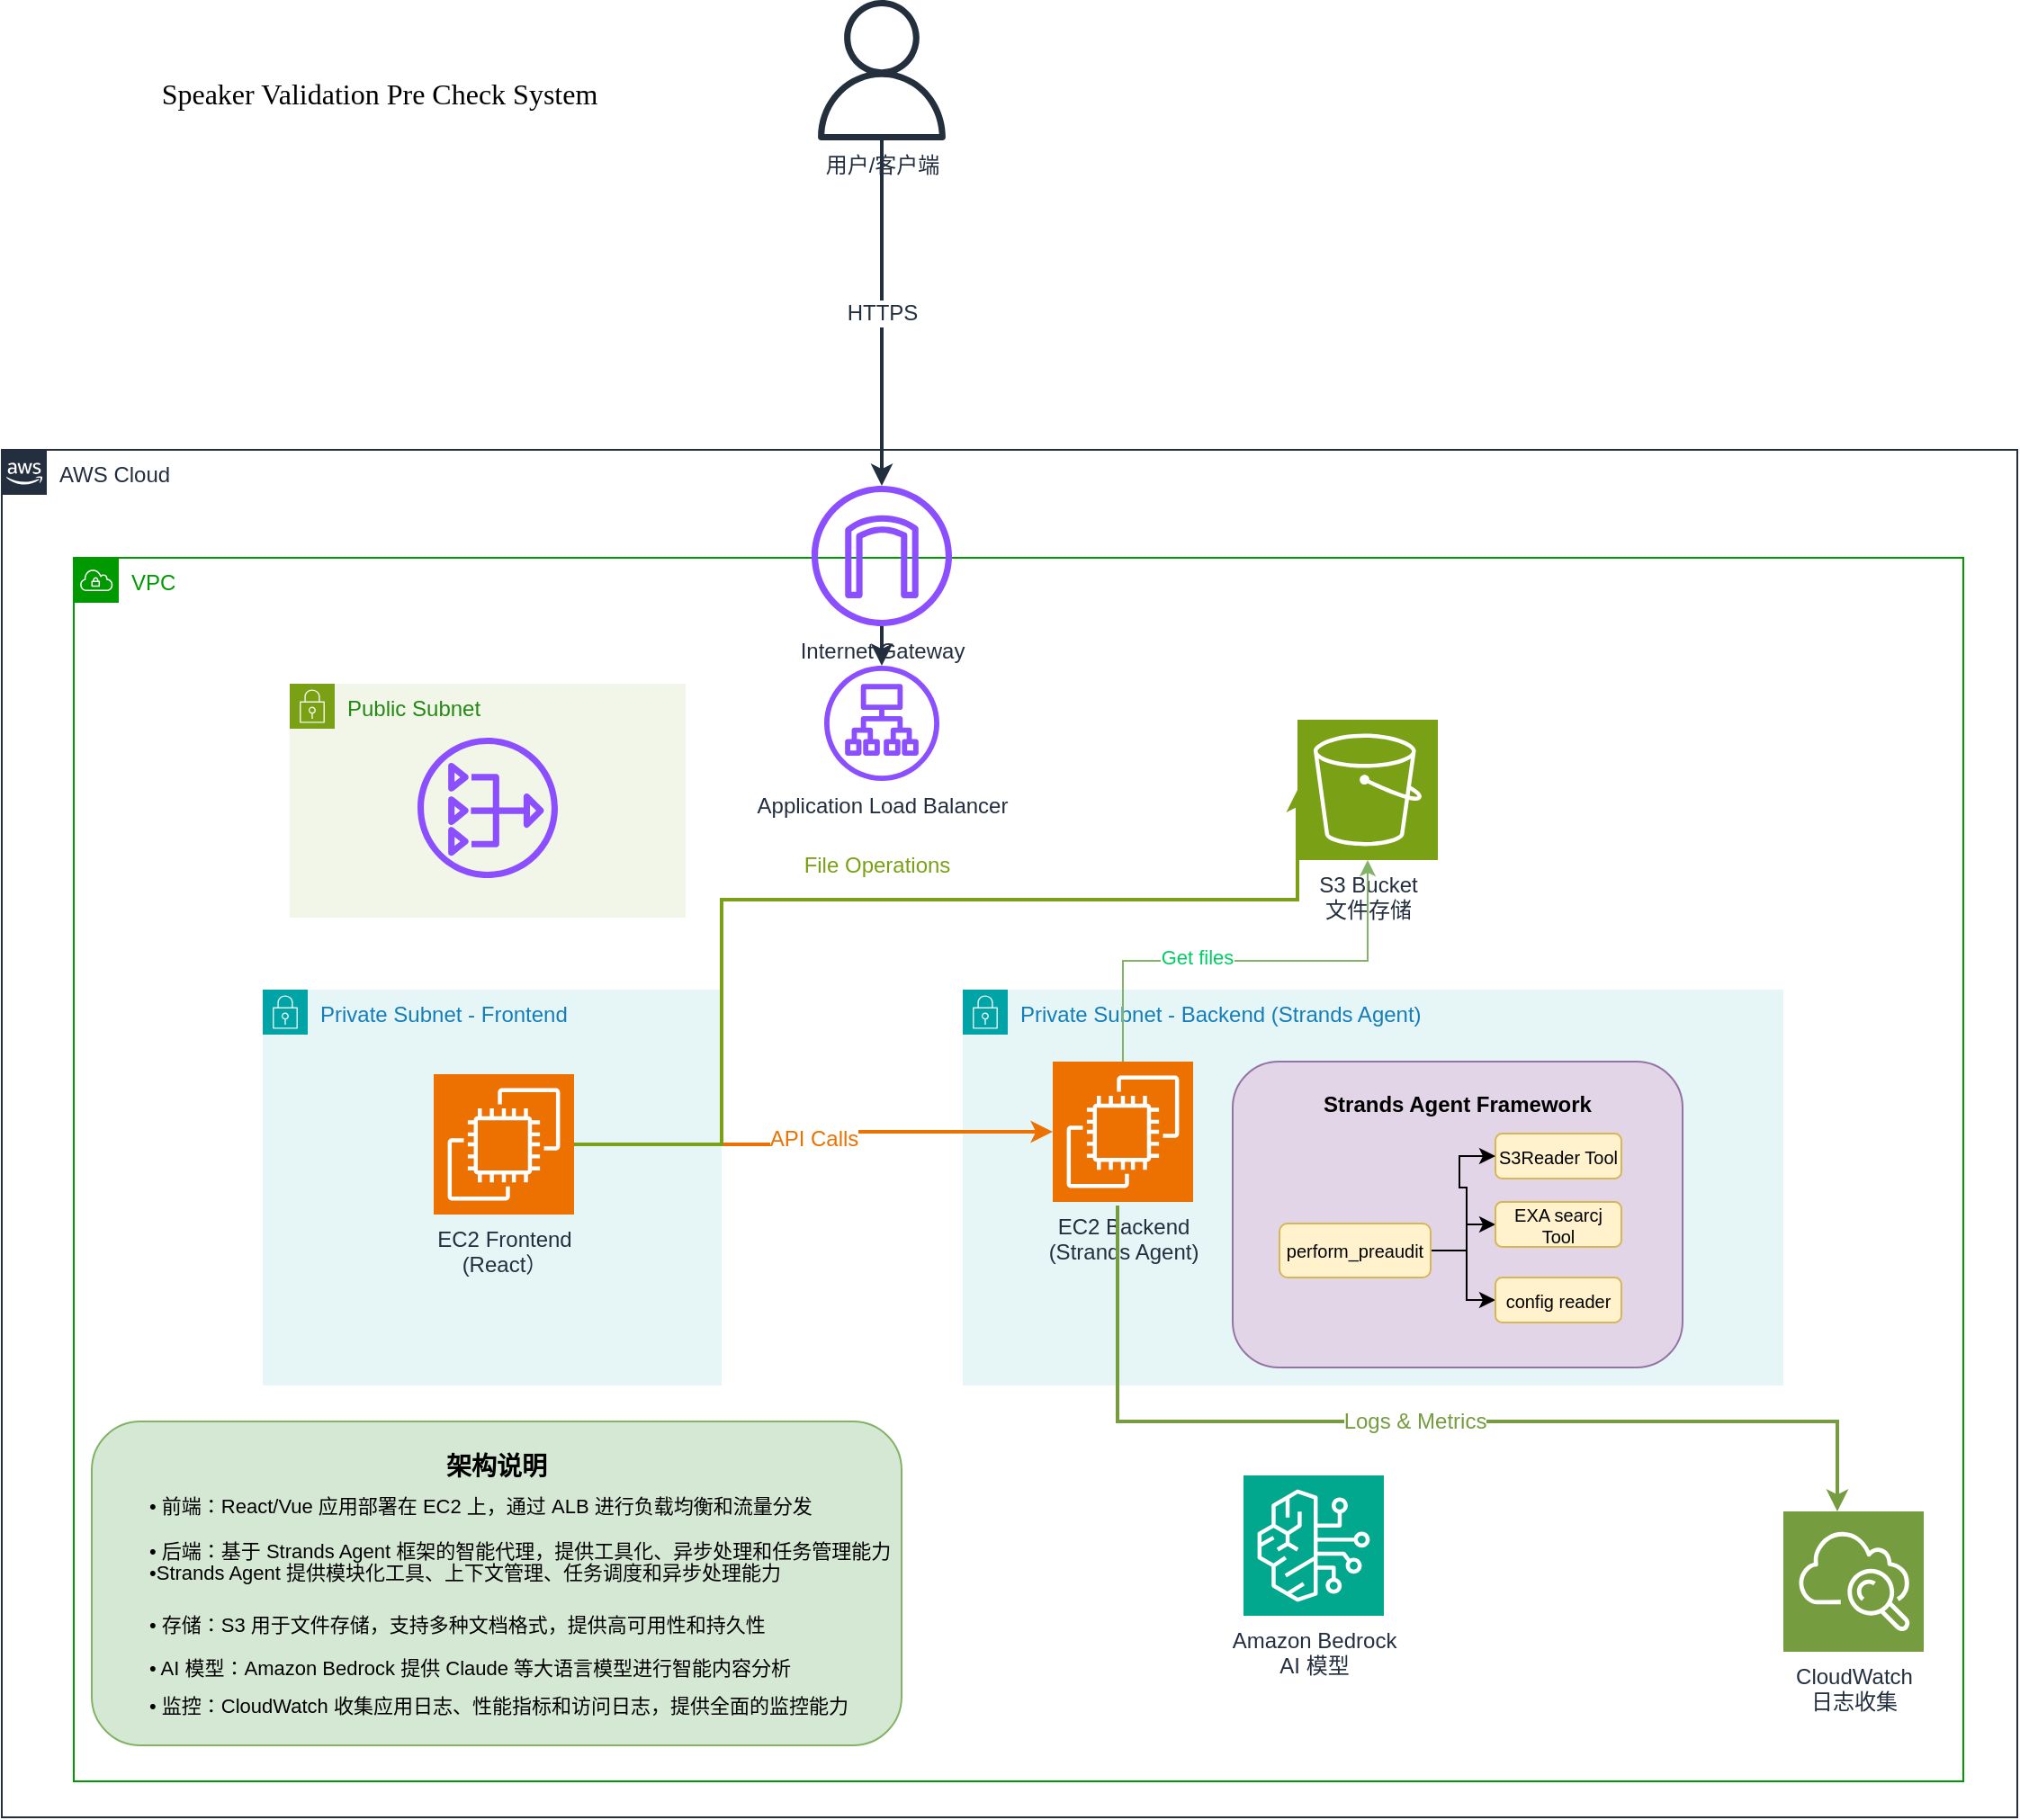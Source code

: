 <mxfile version="27.1.6">
  <diagram name="Strands Agent Architecture" id="MhPyQw2Xhrh1uh7ka1xV">
    <mxGraphModel dx="1410" dy="1919" grid="1" gridSize="10" guides="1" tooltips="1" connect="1" arrows="1" fold="1" page="1" pageScale="1" pageWidth="827" pageHeight="1169" math="0" shadow="0">
      <root>
        <mxCell id="0" />
        <mxCell id="1" parent="0" />
        <mxCell id="4NpWAIkb5mv_Oq40EVUV-93" value="AWS Cloud" style="points=[[0,0],[0.25,0],[0.5,0],[0.75,0],[1,0],[1,0.25],[1,0.5],[1,0.75],[1,1],[0.75,1],[0.5,1],[0.25,1],[0,1],[0,0.75],[0,0.5],[0,0.25]];outlineConnect=0;gradientColor=none;html=1;whiteSpace=wrap;fontSize=12;fontStyle=0;shape=mxgraph.aws4.group;grIcon=mxgraph.aws4.group_aws_cloud_alt;strokeColor=#232F3E;fillColor=none;verticalAlign=top;align=left;spacingLeft=30;fontColor=#232F3E;dashed=0;labelBackgroundColor=#ffffff;container=1;pointerEvents=0;collapsible=0;recursiveResize=0;" vertex="1" parent="1">
          <mxGeometry x="50" y="80" width="1120" height="760" as="geometry" />
        </mxCell>
        <mxCell id="4NpWAIkb5mv_Oq40EVUV-94" value="VPC" style="sketch=0;outlineConnect=0;gradientColor=none;html=1;whiteSpace=wrap;fontSize=12;fontStyle=0;shape=mxgraph.aws4.group;grIcon=mxgraph.aws4.group_vpc;strokeColor=#009900;fillColor=none;verticalAlign=top;align=left;spacingLeft=30;fontColor=#009900;dashed=0;" vertex="1" parent="4NpWAIkb5mv_Oq40EVUV-93">
          <mxGeometry x="40" y="60" width="1050" height="680" as="geometry" />
        </mxCell>
        <mxCell id="4NpWAIkb5mv_Oq40EVUV-95" value="Internet Gateway" style="sketch=0;outlineConnect=0;fontColor=#232F3E;gradientColor=none;fillColor=#8C4FFF;strokeColor=none;dashed=0;verticalLabelPosition=bottom;verticalAlign=top;align=center;html=1;fontSize=12;fontStyle=0;aspect=fixed;pointerEvents=1;shape=mxgraph.aws4.internet_gateway;" vertex="1" parent="4NpWAIkb5mv_Oq40EVUV-93">
          <mxGeometry x="450" y="20" width="78" height="78" as="geometry" />
        </mxCell>
        <mxCell id="4NpWAIkb5mv_Oq40EVUV-96" value="Public Subnet" style="points=[[0,0],[0.25,0],[0.5,0],[0.75,0],[1,0],[1,0.25],[1,0.5],[1,0.75],[1,1],[0.75,1],[0.5,1],[0.25,1],[0,1],[0,0.75],[0,0.5],[0,0.25]];outlineConnect=0;gradientColor=none;html=1;whiteSpace=wrap;fontSize=12;fontStyle=0;container=1;pointerEvents=0;collapsible=0;recursiveResize=0;shape=mxgraph.aws4.group;grIcon=mxgraph.aws4.group_security_group;grStroke=0;strokeColor=#7AA116;fillColor=#F2F6E8;verticalAlign=top;align=left;spacingLeft=30;fontColor=#248814;dashed=0;" vertex="1" parent="4NpWAIkb5mv_Oq40EVUV-93">
          <mxGeometry x="160" y="130" width="220" height="130" as="geometry" />
        </mxCell>
        <mxCell id="4NpWAIkb5mv_Oq40EVUV-97" value="Private Subnet - Frontend" style="points=[[0,0],[0.25,0],[0.5,0],[0.75,0],[1,0],[1,0.25],[1,0.5],[1,0.75],[1,1],[0.75,1],[0.5,1],[0.25,1],[0,1],[0,0.75],[0,0.5],[0,0.25]];outlineConnect=0;gradientColor=none;html=1;whiteSpace=wrap;fontSize=12;fontStyle=0;container=1;pointerEvents=0;collapsible=0;recursiveResize=0;shape=mxgraph.aws4.group;grIcon=mxgraph.aws4.group_security_group;grStroke=0;strokeColor=#00A4A6;fillColor=#E6F6F7;verticalAlign=top;align=left;spacingLeft=30;fontColor=#147EBA;dashed=0;" vertex="1" parent="4NpWAIkb5mv_Oq40EVUV-93">
          <mxGeometry x="145" y="300" width="255" height="220" as="geometry" />
        </mxCell>
        <mxCell id="4NpWAIkb5mv_Oq40EVUV-98" value="Private Subnet - Backend (Strands Agent)" style="points=[[0,0],[0.25,0],[0.5,0],[0.75,0],[1,0],[1,0.25],[1,0.5],[1,0.75],[1,1],[0.75,1],[0.5,1],[0.25,1],[0,1],[0,0.75],[0,0.5],[0,0.25]];outlineConnect=0;gradientColor=none;html=1;whiteSpace=wrap;fontSize=12;fontStyle=0;container=1;pointerEvents=0;collapsible=0;recursiveResize=0;shape=mxgraph.aws4.group;grIcon=mxgraph.aws4.group_security_group;grStroke=0;strokeColor=#00A4A6;fillColor=#E6F6F7;verticalAlign=top;align=left;spacingLeft=30;fontColor=#147EBA;dashed=0;" vertex="1" parent="4NpWAIkb5mv_Oq40EVUV-93">
          <mxGeometry x="534" y="300" width="456" height="220" as="geometry" />
        </mxCell>
        <mxCell id="4NpWAIkb5mv_Oq40EVUV-99" value="EC2 Backend&#xa;(Strands Agent)" style="sketch=0;points=[[0,0,0],[0.25,0,0],[0.5,0,0],[0.75,0,0],[1,0,0],[0,1,0],[0.25,1,0],[0.5,1,0],[0.75,1,0],[1,1,0],[0,0.25,0],[0,0.5,0],[0,0.75,0],[1,0.25,0],[1,0.5,0],[1,0.75,0]];outlineConnect=0;fontColor=#232F3E;fillColor=#ED7100;strokeColor=#ffffff;dashed=0;verticalLabelPosition=bottom;verticalAlign=top;align=center;html=1;fontSize=12;fontStyle=0;aspect=fixed;shape=mxgraph.aws4.resourceIcon;resIcon=mxgraph.aws4.ec2;" vertex="1" parent="4NpWAIkb5mv_Oq40EVUV-98">
          <mxGeometry x="50" y="40" width="78" height="78" as="geometry" />
        </mxCell>
        <mxCell id="4NpWAIkb5mv_Oq40EVUV-100" value="Strands Agent Framework" style="rounded=1;whiteSpace=wrap;html=1;fillColor=#e1d5e7;strokeColor=#9673a6;fontSize=12;fontStyle=1;verticalAlign=top;spacingTop=10;" vertex="1" parent="4NpWAIkb5mv_Oq40EVUV-98">
          <mxGeometry x="150" y="40" width="250" height="170" as="geometry" />
        </mxCell>
        <mxCell id="4NpWAIkb5mv_Oq40EVUV-101" value="S3Reader Tool" style="rounded=1;whiteSpace=wrap;html=1;fillColor=#fff2cc;strokeColor=#d6b656;fontSize=10;" vertex="1" parent="4NpWAIkb5mv_Oq40EVUV-98">
          <mxGeometry x="296" y="80" width="70" height="25" as="geometry" />
        </mxCell>
        <mxCell id="4NpWAIkb5mv_Oq40EVUV-102" style="edgeStyle=orthogonalEdgeStyle;rounded=0;orthogonalLoop=1;jettySize=auto;html=1;entryX=0;entryY=0.5;entryDx=0;entryDy=0;" edge="1" parent="4NpWAIkb5mv_Oq40EVUV-98" source="4NpWAIkb5mv_Oq40EVUV-105" target="4NpWAIkb5mv_Oq40EVUV-101">
          <mxGeometry relative="1" as="geometry" />
        </mxCell>
        <mxCell id="4NpWAIkb5mv_Oq40EVUV-103" style="edgeStyle=orthogonalEdgeStyle;rounded=0;orthogonalLoop=1;jettySize=auto;html=1;entryX=0;entryY=0.5;entryDx=0;entryDy=0;" edge="1" parent="4NpWAIkb5mv_Oq40EVUV-98" source="4NpWAIkb5mv_Oq40EVUV-105" target="4NpWAIkb5mv_Oq40EVUV-106">
          <mxGeometry relative="1" as="geometry" />
        </mxCell>
        <mxCell id="4NpWAIkb5mv_Oq40EVUV-104" style="edgeStyle=orthogonalEdgeStyle;rounded=0;orthogonalLoop=1;jettySize=auto;html=1;entryX=0;entryY=0.5;entryDx=0;entryDy=0;" edge="1" parent="4NpWAIkb5mv_Oq40EVUV-98" source="4NpWAIkb5mv_Oq40EVUV-105" target="4NpWAIkb5mv_Oq40EVUV-107">
          <mxGeometry relative="1" as="geometry" />
        </mxCell>
        <mxCell id="4NpWAIkb5mv_Oq40EVUV-105" value="perform_preaudit" style="rounded=1;whiteSpace=wrap;html=1;fillColor=#fff2cc;strokeColor=#d6b656;fontSize=10;" vertex="1" parent="4NpWAIkb5mv_Oq40EVUV-98">
          <mxGeometry x="176" y="130" width="84" height="30" as="geometry" />
        </mxCell>
        <mxCell id="4NpWAIkb5mv_Oq40EVUV-106" value="EXA searcj Tool" style="rounded=1;whiteSpace=wrap;html=1;fillColor=#fff2cc;strokeColor=#d6b656;fontSize=10;" vertex="1" parent="4NpWAIkb5mv_Oq40EVUV-98">
          <mxGeometry x="296" y="118" width="70" height="25" as="geometry" />
        </mxCell>
        <mxCell id="4NpWAIkb5mv_Oq40EVUV-107" value="config reader" style="rounded=1;whiteSpace=wrap;html=1;fillColor=#fff2cc;strokeColor=#d6b656;fontSize=10;" vertex="1" parent="4NpWAIkb5mv_Oq40EVUV-98">
          <mxGeometry x="296" y="160" width="70" height="25" as="geometry" />
        </mxCell>
        <mxCell id="4NpWAIkb5mv_Oq40EVUV-108" value="S3 Bucket&#xa;文件存储" style="sketch=0;points=[[0,0,0],[0.25,0,0],[0.5,0,0],[0.75,0,0],[1,0,0],[0,1,0],[0.25,1,0],[0.5,1,0],[0.75,1,0],[1,1,0],[0,0.25,0],[0,0.5,0],[0,0.75,0],[1,0.25,0],[1,0.5,0],[1,0.75,0]];outlineConnect=0;fontColor=#232F3E;fillColor=#7AA116;strokeColor=#ffffff;dashed=0;verticalLabelPosition=bottom;verticalAlign=top;align=center;html=1;fontSize=12;fontStyle=0;aspect=fixed;shape=mxgraph.aws4.resourceIcon;resIcon=mxgraph.aws4.s3;" vertex="1" parent="4NpWAIkb5mv_Oq40EVUV-93">
          <mxGeometry x="720" y="150" width="78" height="78" as="geometry" />
        </mxCell>
        <mxCell id="4NpWAIkb5mv_Oq40EVUV-109" value="Amazon Bedrock&#xa;AI 模型" style="sketch=0;points=[[0,0,0],[0.25,0,0],[0.5,0,0],[0.75,0,0],[1,0,0],[0,1,0],[0.25,1,0],[0.5,1,0],[0.75,1,0],[1,1,0],[0,0.25,0],[0,0.5,0],[0,0.75,0],[1,0.25,0],[1,0.5,0],[1,0.75,0]];outlineConnect=0;fontColor=#232F3E;fillColor=#01A88D;strokeColor=#ffffff;dashed=0;verticalLabelPosition=bottom;verticalAlign=top;align=center;html=1;fontSize=12;fontStyle=0;aspect=fixed;shape=mxgraph.aws4.resourceIcon;resIcon=mxgraph.aws4.bedrock;" vertex="1" parent="4NpWAIkb5mv_Oq40EVUV-93">
          <mxGeometry x="690" y="570" width="78" height="78" as="geometry" />
        </mxCell>
        <mxCell id="4NpWAIkb5mv_Oq40EVUV-110" value="CloudWatch&#xa;日志收集" style="sketch=0;points=[[0,0,0],[0.25,0,0],[0.5,0,0],[0.75,0,0],[1,0,0],[0,1,0],[0.25,1,0],[0.5,1,0],[0.75,1,0],[1,1,0],[0,0.25,0],[0,0.5,0],[0,0.75,0],[1,0.25,0],[1,0.5,0],[1,0.75,0]];outlineConnect=0;fontColor=#232F3E;fillColor=#759C3E;strokeColor=#ffffff;dashed=0;verticalLabelPosition=bottom;verticalAlign=top;align=center;html=1;fontSize=12;fontStyle=0;aspect=fixed;shape=mxgraph.aws4.resourceIcon;resIcon=mxgraph.aws4.cloudwatch;" vertex="1" parent="4NpWAIkb5mv_Oq40EVUV-93">
          <mxGeometry x="990" y="590" width="78" height="78" as="geometry" />
        </mxCell>
        <mxCell id="4NpWAIkb5mv_Oq40EVUV-111" value="Application Load Balancer" style="sketch=0;outlineConnect=0;fontColor=#232F3E;gradientColor=none;fillColor=#8C4FFF;strokeColor=none;dashed=0;verticalLabelPosition=bottom;verticalAlign=top;align=center;html=1;fontSize=12;fontStyle=0;aspect=fixed;pointerEvents=1;shape=mxgraph.aws4.application_load_balancer;" vertex="1" parent="4NpWAIkb5mv_Oq40EVUV-93">
          <mxGeometry x="457" y="120" width="64" height="64" as="geometry" />
        </mxCell>
        <mxCell id="4NpWAIkb5mv_Oq40EVUV-112" value="EC2 Frontend&lt;br&gt;(React）" style="sketch=0;points=[[0,0,0],[0.25,0,0],[0.5,0,0],[0.75,0,0],[1,0,0],[0,1,0],[0.25,1,0],[0.5,1,0],[0.75,1,0],[1,1,0],[0,0.25,0],[0,0.5,0],[0,0.75,0],[1,0.25,0],[1,0.5,0],[1,0.75,0]];outlineConnect=0;fontColor=#232F3E;fillColor=#ED7100;strokeColor=#ffffff;dashed=0;verticalLabelPosition=bottom;verticalAlign=top;align=center;html=1;fontSize=12;fontStyle=0;aspect=fixed;shape=mxgraph.aws4.resourceIcon;resIcon=mxgraph.aws4.ec2;" vertex="1" parent="4NpWAIkb5mv_Oq40EVUV-93">
          <mxGeometry x="240" y="347" width="78" height="78" as="geometry" />
        </mxCell>
        <mxCell id="4NpWAIkb5mv_Oq40EVUV-113" value="API Calls" style="edgeStyle=orthogonalEdgeStyle;rounded=0;orthogonalLoop=1;jettySize=auto;html=1;exitX=1;exitY=0.5;exitDx=0;exitDy=0;exitPerimeter=0;entryX=0;entryY=0.5;entryDx=0;entryDy=0;entryPerimeter=0;strokeColor=#ED7100;strokeWidth=2;fontSize=12;fontColor=#ED7100;" edge="1" parent="4NpWAIkb5mv_Oq40EVUV-93" source="4NpWAIkb5mv_Oq40EVUV-112" target="4NpWAIkb5mv_Oq40EVUV-99">
          <mxGeometry relative="1" as="geometry" />
        </mxCell>
        <mxCell id="4NpWAIkb5mv_Oq40EVUV-114" value="File Operations" style="edgeStyle=orthogonalEdgeStyle;rounded=0;orthogonalLoop=1;jettySize=auto;html=1;entryX=0;entryY=0.5;entryDx=0;entryDy=0;entryPerimeter=0;strokeColor=#7AA116;strokeWidth=2;fontSize=12;fontColor=#7AA116;" edge="1" parent="4NpWAIkb5mv_Oq40EVUV-93" source="4NpWAIkb5mv_Oq40EVUV-112" target="4NpWAIkb5mv_Oq40EVUV-108">
          <mxGeometry x="0.015" y="19" relative="1" as="geometry">
            <Array as="points">
              <mxPoint x="400" y="386" />
              <mxPoint x="400" y="250" />
              <mxPoint x="720" y="250" />
            </Array>
            <mxPoint as="offset" />
          </mxGeometry>
        </mxCell>
        <mxCell id="4NpWAIkb5mv_Oq40EVUV-115" style="edgeStyle=orthogonalEdgeStyle;rounded=0;orthogonalLoop=1;jettySize=auto;html=1;exitX=0.5;exitY=0;exitDx=0;exitDy=0;exitPerimeter=0;entryX=0.5;entryY=1;entryDx=0;entryDy=0;entryPerimeter=0;fillColor=#d5e8d4;strokeColor=#82b366;" edge="1" parent="4NpWAIkb5mv_Oq40EVUV-93" source="4NpWAIkb5mv_Oq40EVUV-99" target="4NpWAIkb5mv_Oq40EVUV-108">
          <mxGeometry relative="1" as="geometry" />
        </mxCell>
        <mxCell id="4NpWAIkb5mv_Oq40EVUV-116" value="&lt;font style=&quot;color: rgb(0, 204, 102);&quot;&gt;Get files&lt;/font&gt;" style="edgeLabel;html=1;align=center;verticalAlign=middle;resizable=0;points=[];" vertex="1" connectable="0" parent="4NpWAIkb5mv_Oq40EVUV-115">
          <mxGeometry x="-0.218" y="2" relative="1" as="geometry">
            <mxPoint as="offset" />
          </mxGeometry>
        </mxCell>
        <mxCell id="4NpWAIkb5mv_Oq40EVUV-117" value="" style="group" vertex="1" connectable="0" parent="4NpWAIkb5mv_Oq40EVUV-93">
          <mxGeometry x="50" y="540" width="480" height="180" as="geometry" />
        </mxCell>
        <mxCell id="4NpWAIkb5mv_Oq40EVUV-118" value="架构说明" style="rounded=1;whiteSpace=wrap;html=1;fillColor=#d5e8d4;strokeColor=#82b366;fontSize=14;fontStyle=1;verticalAlign=top;spacingTop=10;" vertex="1" parent="4NpWAIkb5mv_Oq40EVUV-117">
          <mxGeometry width="450" height="180" as="geometry" />
        </mxCell>
        <mxCell id="4NpWAIkb5mv_Oq40EVUV-119" value="" style="group" vertex="1" connectable="0" parent="4NpWAIkb5mv_Oq40EVUV-117">
          <mxGeometry x="30" y="40.909" width="450" height="123.545" as="geometry" />
        </mxCell>
        <mxCell id="4NpWAIkb5mv_Oq40EVUV-120" value="• 前端：React/Vue 应用部署在 EC2 上，通过 ALB 进行负载均衡和流量分发" style="text;html=1;strokeColor=none;fillColor=none;align=left;verticalAlign=middle;whiteSpace=wrap;rounded=0;fontSize=11;" vertex="1" parent="4NpWAIkb5mv_Oq40EVUV-119">
          <mxGeometry width="450" height="12.273" as="geometry" />
        </mxCell>
        <mxCell id="4NpWAIkb5mv_Oq40EVUV-121" value="• 后端：基于 Strands Agent 框架的智能代理，提供工具化、异步处理和任务管理能力" style="text;html=1;strokeColor=none;fillColor=none;align=left;verticalAlign=middle;whiteSpace=wrap;rounded=0;fontSize=11;" vertex="1" parent="4NpWAIkb5mv_Oq40EVUV-119">
          <mxGeometry y="24.545" width="450" height="12.273" as="geometry" />
        </mxCell>
        <mxCell id="4NpWAIkb5mv_Oq40EVUV-122" value="• 存储：S3 用于文件存储，支持多种文档格式，提供高可用性和持久性" style="text;html=1;strokeColor=none;fillColor=none;align=left;verticalAlign=middle;whiteSpace=wrap;rounded=0;fontSize=11;" vertex="1" parent="4NpWAIkb5mv_Oq40EVUV-119">
          <mxGeometry y="65.455" width="450" height="12.273" as="geometry" />
        </mxCell>
        <mxCell id="4NpWAIkb5mv_Oq40EVUV-123" value="• AI 模型：Amazon Bedrock 提供 Claude 等大语言模型进行智能内容分析" style="text;html=1;strokeColor=none;fillColor=none;align=left;verticalAlign=middle;whiteSpace=wrap;rounded=0;fontSize=11;" vertex="1" parent="4NpWAIkb5mv_Oq40EVUV-119">
          <mxGeometry y="90" width="450" height="12.273" as="geometry" />
        </mxCell>
        <mxCell id="4NpWAIkb5mv_Oq40EVUV-124" value="• 监控：CloudWatch 收集应用日志、性能指标和访问日志，提供全面的监控能力" style="text;html=1;strokeColor=none;fillColor=none;align=left;verticalAlign=middle;whiteSpace=wrap;rounded=0;fontSize=11;" vertex="1" parent="4NpWAIkb5mv_Oq40EVUV-119">
          <mxGeometry y="111.273" width="450" height="12.273" as="geometry" />
        </mxCell>
        <mxCell id="4NpWAIkb5mv_Oq40EVUV-125" value="•Strands Agent 提供模块化工具、上下文管理、任务调度和异步处理能力" style="text;html=1;strokeColor=none;fillColor=none;align=left;verticalAlign=middle;whiteSpace=wrap;rounded=0;fontSize=11;" vertex="1" parent="4NpWAIkb5mv_Oq40EVUV-119">
          <mxGeometry y="36.818" width="450" height="12.273" as="geometry" />
        </mxCell>
        <mxCell id="4NpWAIkb5mv_Oq40EVUV-126" value="" style="sketch=0;outlineConnect=0;fontColor=#232F3E;gradientColor=none;fillColor=#8C4FFF;strokeColor=none;dashed=0;verticalLabelPosition=bottom;verticalAlign=top;align=center;html=1;fontSize=12;fontStyle=0;aspect=fixed;pointerEvents=1;shape=mxgraph.aws4.nat_gateway;" vertex="1" parent="4NpWAIkb5mv_Oq40EVUV-93">
          <mxGeometry x="231" y="160" width="78" height="78" as="geometry" />
        </mxCell>
        <mxCell id="4NpWAIkb5mv_Oq40EVUV-127" value="&lt;span style=&quot;caret-color: rgb(0, 0, 0); color: rgb(0, 0, 0); font-family: -webkit-standard; font-size: medium; font-weight: 400; text-align: start;&quot;&gt;Speaker Validation Pre Check System&lt;/span&gt;" style="text;html=1;strokeColor=none;fillColor=none;align=center;verticalAlign=middle;whiteSpace=wrap;rounded=0;fontSize=24;fontStyle=1;fontColor=#232F3E;" vertex="1" parent="1">
          <mxGeometry x="60" y="-140" width="400" height="40" as="geometry" />
        </mxCell>
        <mxCell id="4NpWAIkb5mv_Oq40EVUV-128" value="用户/客户端" style="sketch=0;outlineConnect=0;fontColor=#232F3E;gradientColor=none;fillColor=#232F3D;strokeColor=none;dashed=0;verticalLabelPosition=bottom;verticalAlign=top;align=center;html=1;fontSize=12;fontStyle=0;aspect=fixed;pointerEvents=1;shape=mxgraph.aws4.user;" vertex="1" parent="1">
          <mxGeometry x="500" y="-170" width="78" height="78" as="geometry" />
        </mxCell>
        <mxCell id="4NpWAIkb5mv_Oq40EVUV-129" value="HTTPS" style="edgeStyle=orthogonalEdgeStyle;rounded=0;orthogonalLoop=1;jettySize=auto;html=1;exitX=0.5;exitY=1;exitDx=0;exitDy=0;exitPerimeter=0;entryX=0.5;entryY=0;entryDx=0;entryDy=0;entryPerimeter=0;strokeColor=#232F3E;strokeWidth=2;fontSize=12;fontColor=#232F3E;" edge="1" parent="1" source="4NpWAIkb5mv_Oq40EVUV-128" target="4NpWAIkb5mv_Oq40EVUV-95">
          <mxGeometry relative="1" as="geometry" />
        </mxCell>
        <mxCell id="4NpWAIkb5mv_Oq40EVUV-130" value="" style="edgeStyle=orthogonalEdgeStyle;rounded=0;orthogonalLoop=1;jettySize=auto;html=1;exitX=0.5;exitY=1;exitDx=0;exitDy=0;exitPerimeter=0;entryX=0.5;entryY=0;entryDx=0;entryDy=0;entryPerimeter=0;strokeColor=#232F3E;strokeWidth=2;fontSize=12;fontColor=#232F3E;" edge="1" parent="1" source="4NpWAIkb5mv_Oq40EVUV-95" target="4NpWAIkb5mv_Oq40EVUV-111">
          <mxGeometry relative="1" as="geometry" />
        </mxCell>
        <mxCell id="4NpWAIkb5mv_Oq40EVUV-131" value="Logs &amp; Metrics" style="edgeStyle=orthogonalEdgeStyle;rounded=0;orthogonalLoop=1;jettySize=auto;html=1;strokeColor=#759C3E;strokeWidth=2;fontSize=12;fontColor=#759C3E;" edge="1" parent="1">
          <mxGeometry relative="1" as="geometry">
            <mxPoint x="670" y="500" as="sourcePoint" />
            <mxPoint x="1070" y="670" as="targetPoint" />
            <Array as="points">
              <mxPoint x="670" y="500" />
              <mxPoint x="670" y="620" />
              <mxPoint x="1070" y="620" />
            </Array>
          </mxGeometry>
        </mxCell>
      </root>
    </mxGraphModel>
  </diagram>
</mxfile>
